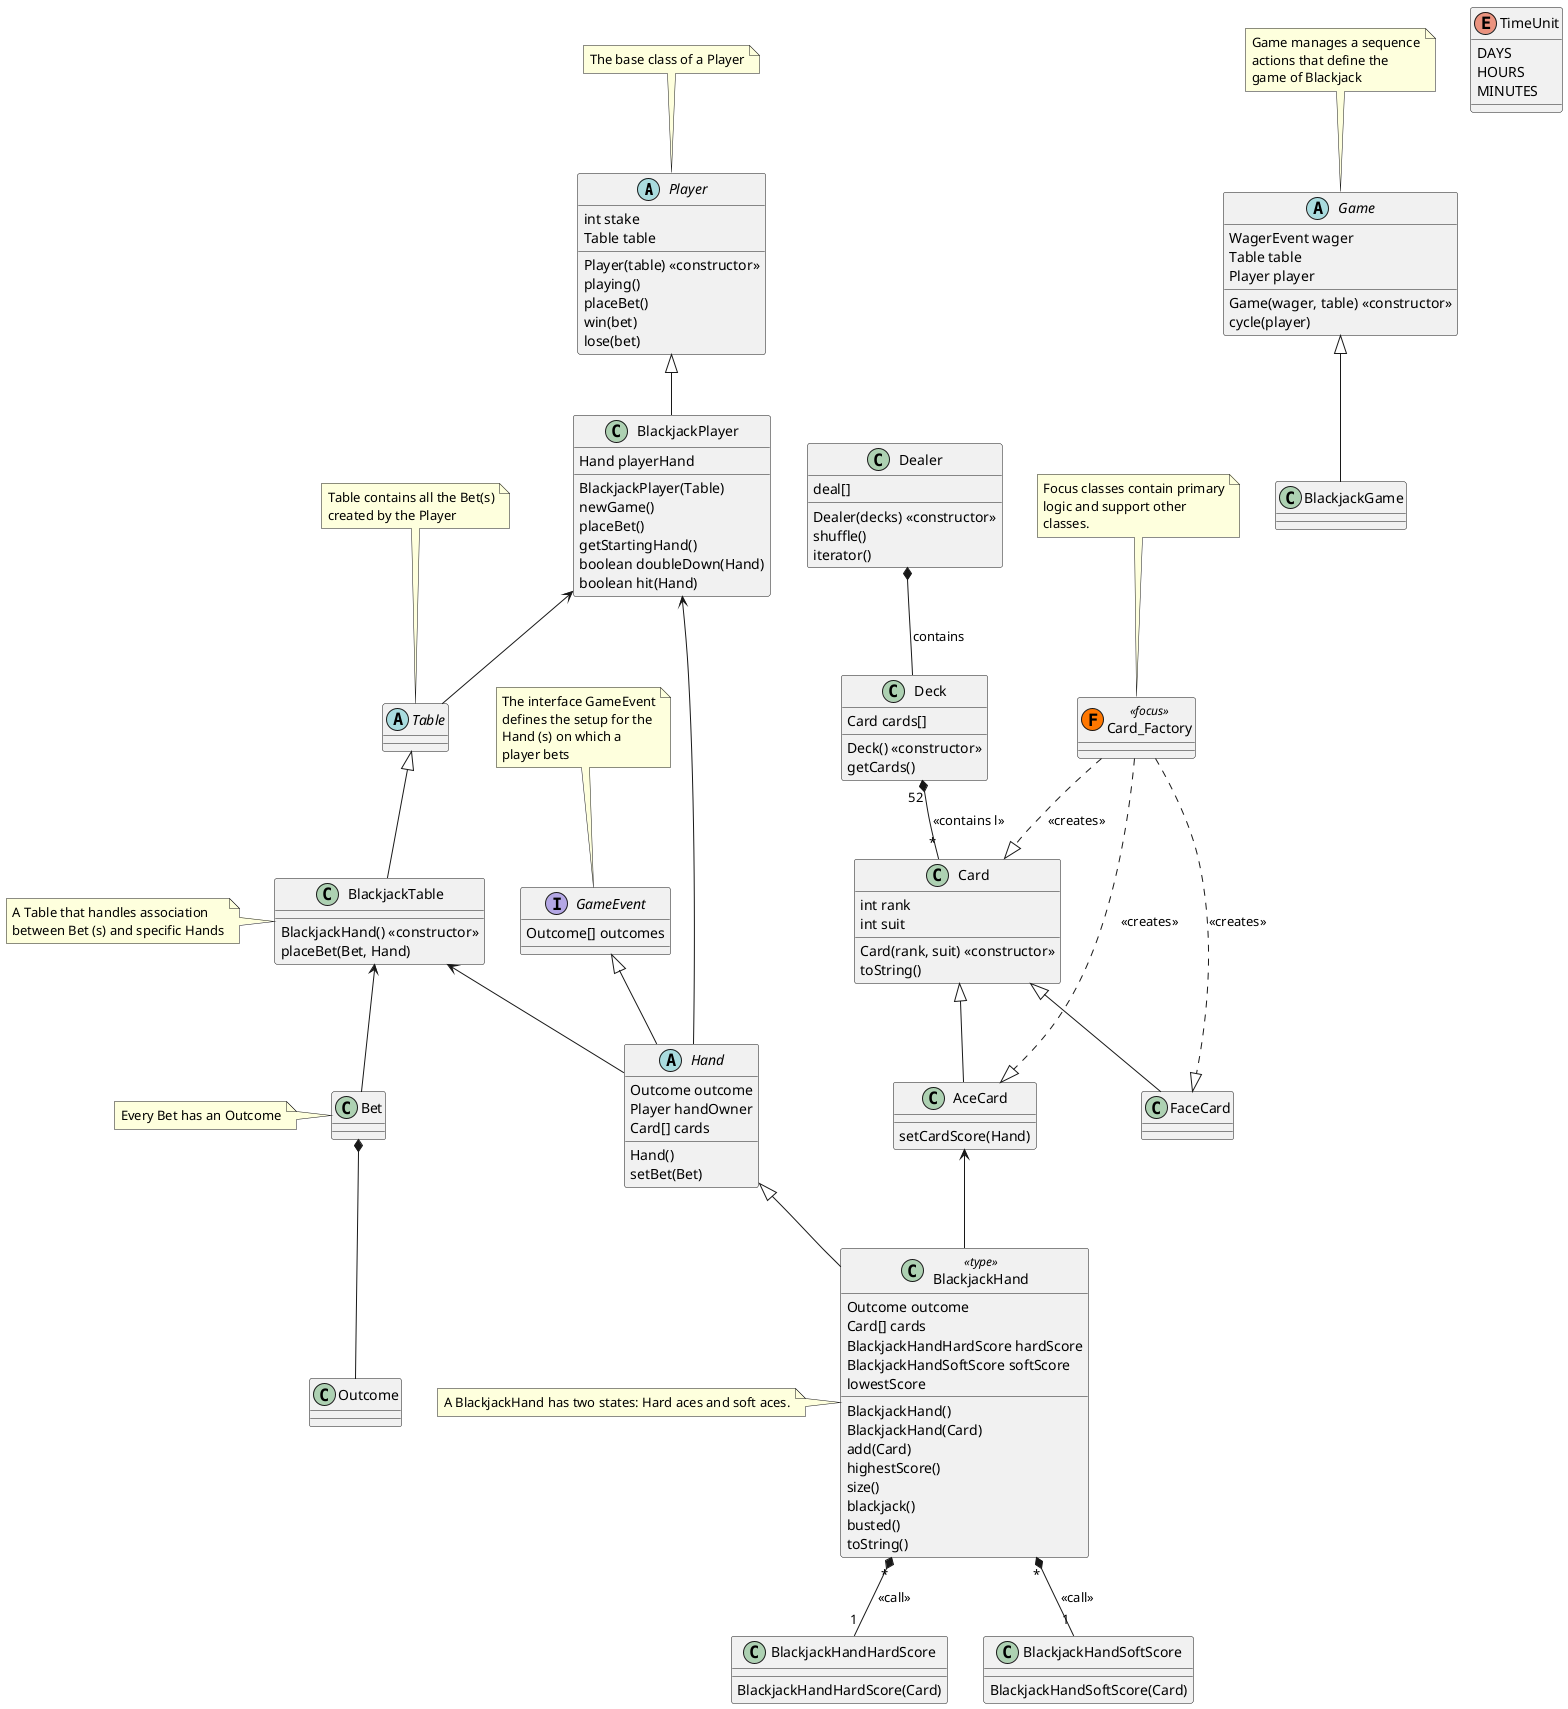 @startuml

abstract class Player
abstract class Game
abstract class Table
Interface GameEvent

class Dealer

class Bet
class Outcome

class Card
class FaceCard
class AceCard
class Card_Factory << (F, #FF7700) focus >>

class Deck

abstract class Hand
class BlackjackHand << type >>
class BlackjackHandHardScore
class BlackjackHandSoftScore

class BlackjackTable

class BlackjackPlayer

class BlackjackGame

Bet *-- Outcome

Dealer *-- Deck : contains

Card <|-- FaceCard
Card <|-- AceCard
Card_Factory ..|> FaceCard : << creates >>
Card_Factory ..|> Card : << creates >>
Card_Factory ..|> AceCard : << creates >>

AceCard <-- BlackjackHand

Deck "52" *-- "*" Card : << contains l>>

BlackjackHand "*" *-- "1" BlackjackHandSoftScore : << call >>
BlackjackHand "*" *-- "1" BlackjackHandHardScore : << call >>

GameEvent <|-- Hand
Hand <|-- BlackjackHand

Table <|-- BlackjackTable
BlackjackTable <-- Bet
BlackjackTable <-- Hand

Player <|-- BlackjackPlayer
BlackjackPlayer <-- Table
BlackjackPlayer <-- Hand

Game <|-- BlackjackGame

note left of BlackjackHand: A BlackjackHand has two states: Hard aces and soft aces.

note left of BlackjackTable: A Table that handles association\nbetween Bet (s) and specific Hands

note top of GameEvent : The interface GameEvent\ndefines the setup for the\nHand (s) on which a\nplayer bets
note top of Player : The base class of a Player
note top of Table : Table contains all the Bet(s)\ncreated by the Player
note top of Game: Game manages a sequence\nactions that define the\ngame of Blackjack

note left of Bet : Every Bet has an Outcome

note top of Card_Factory : Focus classes contain primary\nlogic and support other\nclasses.

abstract class Game {
WagerEvent wager
Table table
Player player
Game(wager, table) «constructor»
cycle(player)
}


abstract class Player {
int stake
Table table
Player(table) «constructor»
playing()
placeBet()
win(bet)
lose(bet)
}

interface GameEvent {
Outcome[] outcomes
}

class Card {
int rank
int suit
Card(rank, suit) «constructor»
toString()
}

class AceCard {
setCardScore(Hand)
}

class Deck {
Card cards[]
Deck() «constructor»
getCards()
}

class Dealer {
deal[]
Dealer(decks) «constructor»
shuffle()
iterator()
}

abstract class Hand {
Outcome outcome
Player handOwner
Card[] cards
Hand()
setBet(Bet)
}

class BlackjackTable {
BlackjackHand() «constructor»
placeBet(Bet, Hand)
}

class BlackjackHand {
Outcome outcome
Card[] cards
BlackjackHandHardScore hardScore
BlackjackHandSoftScore softScore
lowestScore
BlackjackHand()
BlackjackHand(Card)
add(Card)
highestScore()
size()
blackjack()
busted()
toString()
}

class BlackjackHandSoftScore {
BlackjackHandSoftScore(Card)
}

class BlackjackHandHardScore {
BlackjackHandHardScore(Card)
}

class BlackjackPlayer {
Hand playerHand
BlackjackPlayer(Table)
newGame()
placeBet()
getStartingHand()
boolean doubleDown(Hand)
boolean hit(Hand)
}


enum TimeUnit {
DAYS
HOURS
MINUTES
}

@enduml